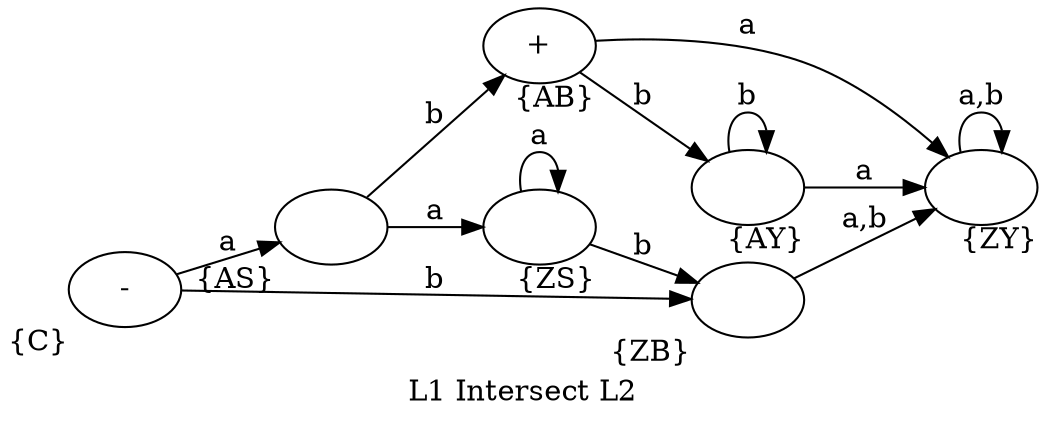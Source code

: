 digraph G {
    rankdir=LR;
    label="L1 Intersect L2";

    C [label="-", xlabel="{C}"];
    AS [label="", xlabel="{AS}"];
    ZB [label="", xlabel="{ZB}"];
    ZY [label="", xlabel="{ZY}"];
    ZS [label="", xlabel="{ZS}"];
    AB [label="+", xlabel="{AB}"];
    AY [label="", xlabel="{AY}"];


    C -> AS[label="a"];
    C -> ZB[label="b"];
    AS -> ZS[label="a"];
    AS -> AB[label="b"];
    ZB -> ZY[label="a,b"];
    ZY -> ZY[label="a,b"];
    ZS -> ZS[label="a"];
    ZS -> ZB[label="b"];
    AB -> ZY[label="a"];
    AB -> AY[label="b"];
    AY -> ZY[label="a"];
    AY -> AY[label="b"];
}